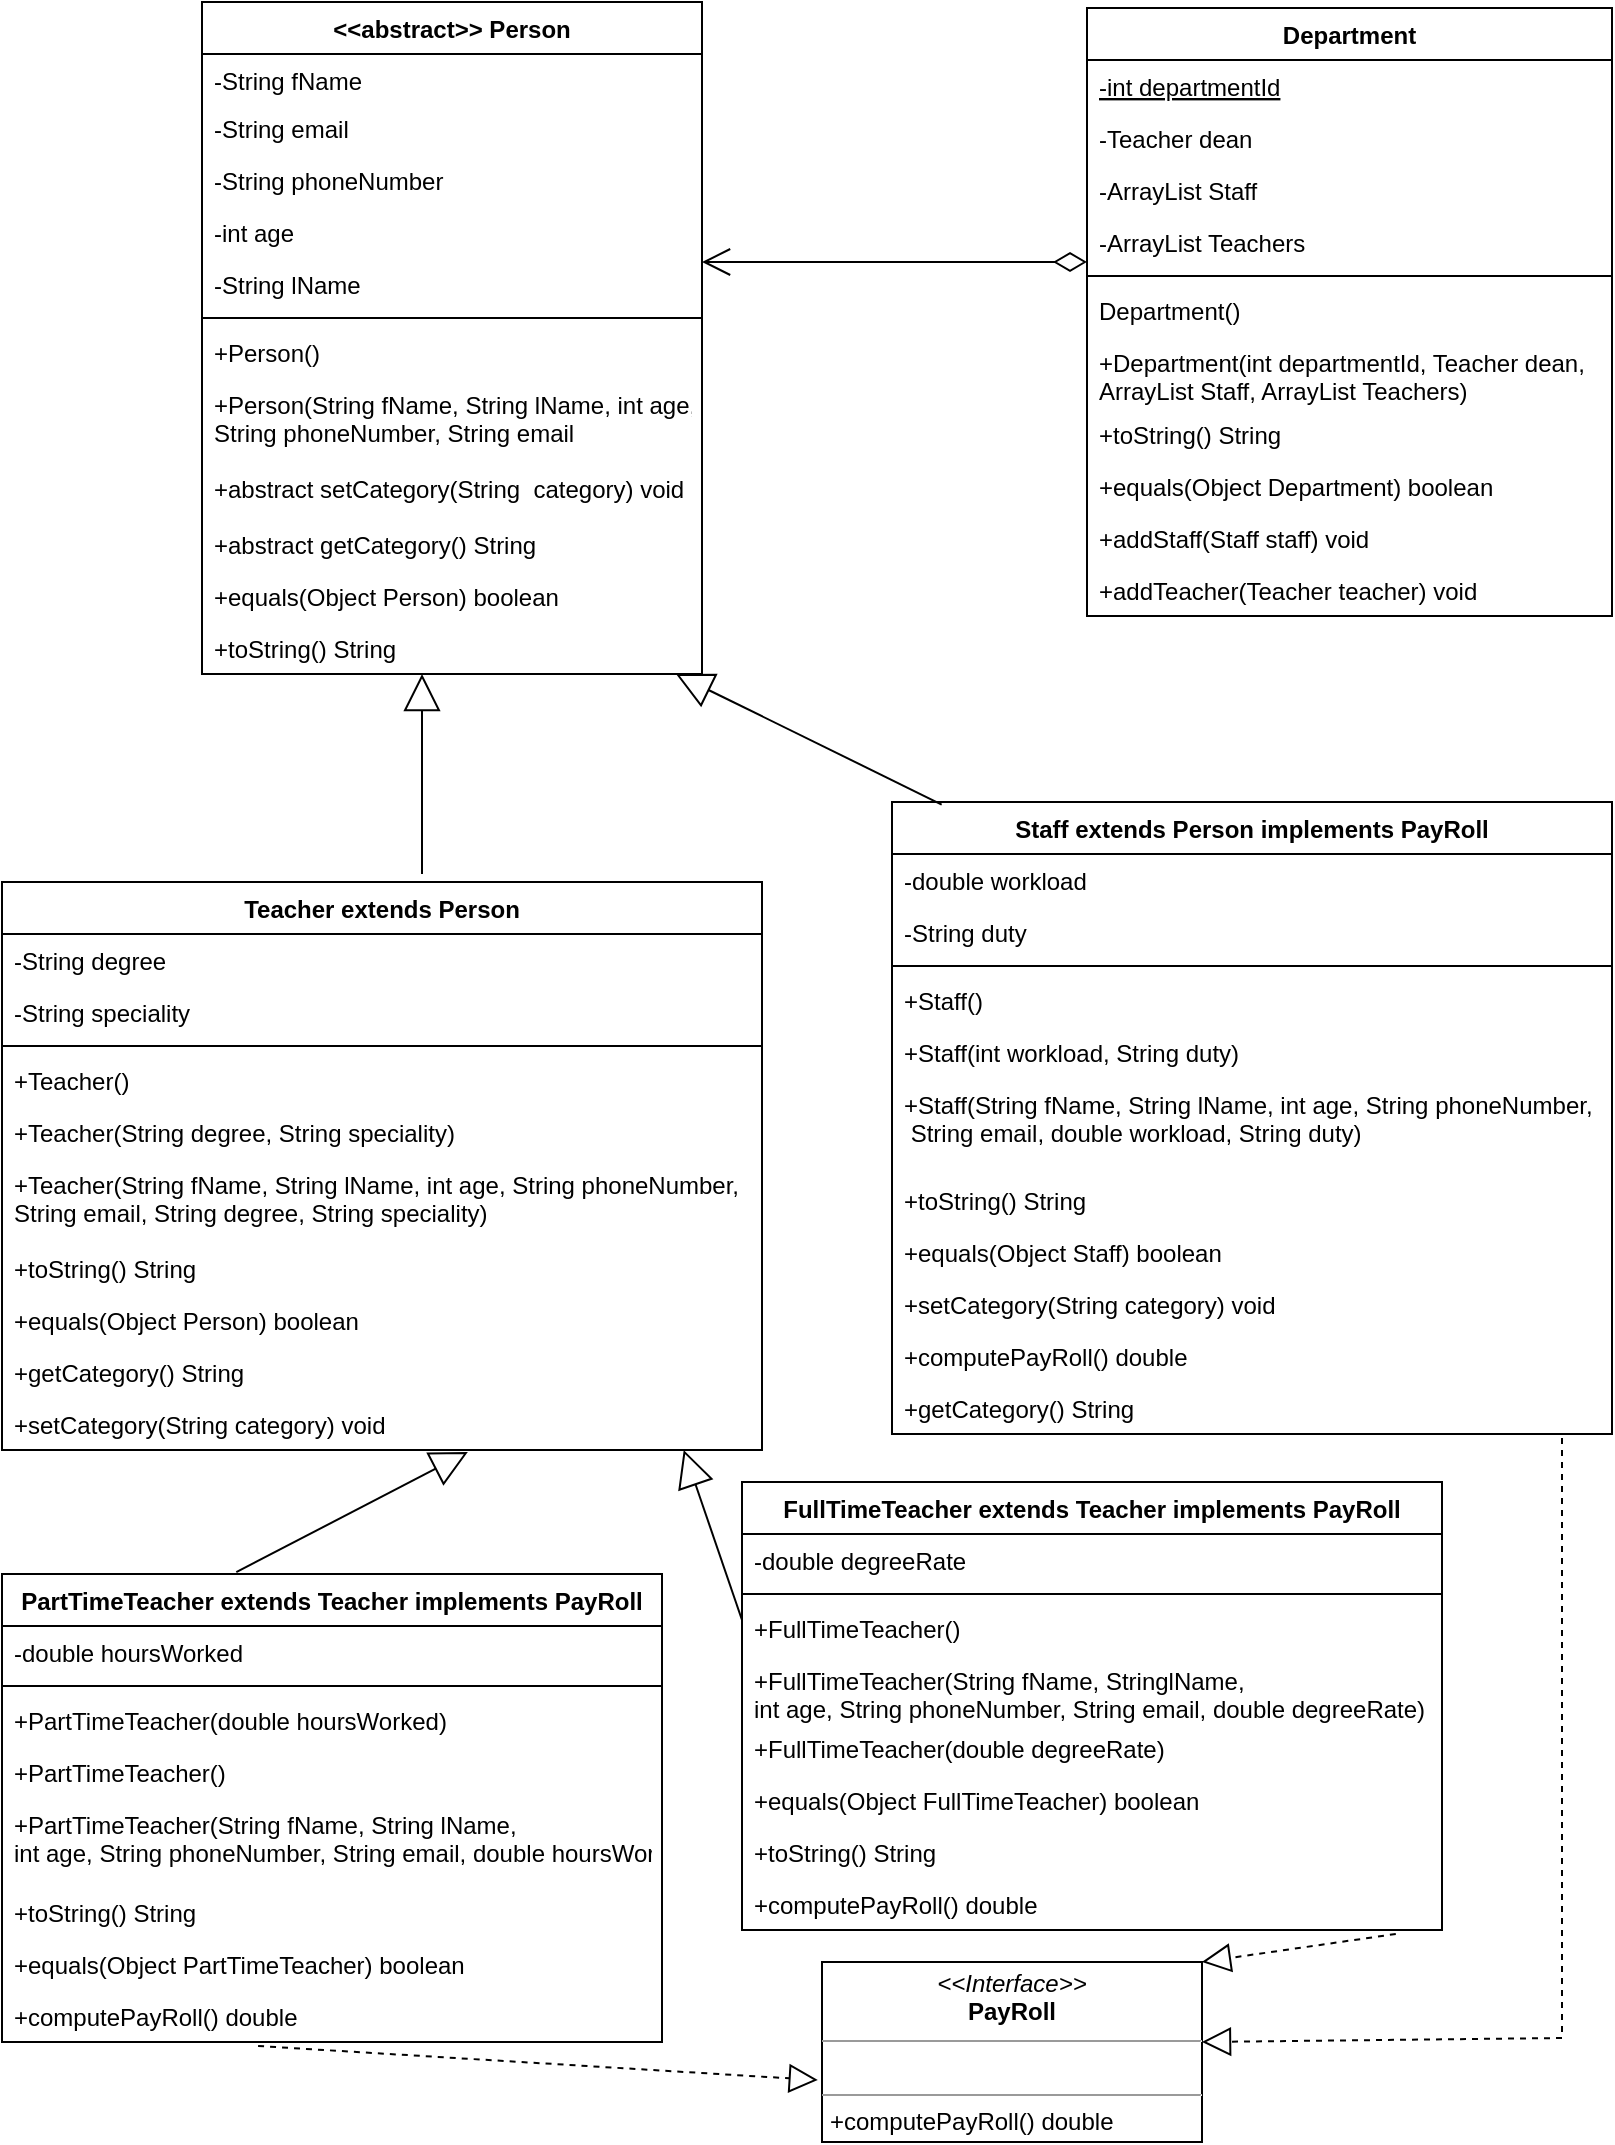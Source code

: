<mxfile version="17.1.3" type="device"><diagram id="_r0ypaU-ET4BjyqTSAOk" name="Page-1"><mxGraphModel dx="946" dy="614" grid="1" gridSize="10" guides="1" tooltips="1" connect="1" arrows="1" fold="1" page="1" pageScale="1" pageWidth="850" pageHeight="1100" math="0" shadow="0"><root><mxCell id="0"/><mxCell id="1" parent="0"/><mxCell id="oNhQnRxZa8YNGMyZLWSK-1" value="&lt;&lt;abstract&gt;&gt; Person" style="swimlane;fontStyle=1;align=center;verticalAlign=top;childLayout=stackLayout;horizontal=1;startSize=26;horizontalStack=0;resizeParent=1;resizeParentMax=0;resizeLast=0;collapsible=1;marginBottom=0;" parent="1" vertex="1"><mxGeometry x="130" y="10" width="250" height="336" as="geometry"/></mxCell><mxCell id="oNhQnRxZa8YNGMyZLWSK-2" value="-String fName" style="text;strokeColor=none;fillColor=none;align=left;verticalAlign=top;spacingLeft=4;spacingRight=4;overflow=hidden;rotatable=0;points=[[0,0.5],[1,0.5]];portConstraint=eastwest;" parent="oNhQnRxZa8YNGMyZLWSK-1" vertex="1"><mxGeometry y="26" width="250" height="24" as="geometry"/></mxCell><mxCell id="oNhQnRxZa8YNGMyZLWSK-7" value="-String email" style="text;strokeColor=none;fillColor=none;align=left;verticalAlign=top;spacingLeft=4;spacingRight=4;overflow=hidden;rotatable=0;points=[[0,0.5],[1,0.5]];portConstraint=eastwest;" parent="oNhQnRxZa8YNGMyZLWSK-1" vertex="1"><mxGeometry y="50" width="250" height="26" as="geometry"/></mxCell><mxCell id="oNhQnRxZa8YNGMyZLWSK-6" value="-String phoneNumber" style="text;strokeColor=none;fillColor=none;align=left;verticalAlign=top;spacingLeft=4;spacingRight=4;overflow=hidden;rotatable=0;points=[[0,0.5],[1,0.5]];portConstraint=eastwest;" parent="oNhQnRxZa8YNGMyZLWSK-1" vertex="1"><mxGeometry y="76" width="250" height="26" as="geometry"/></mxCell><mxCell id="oNhQnRxZa8YNGMyZLWSK-8" value="-int age" style="text;strokeColor=none;fillColor=none;align=left;verticalAlign=top;spacingLeft=4;spacingRight=4;overflow=hidden;rotatable=0;points=[[0,0.5],[1,0.5]];portConstraint=eastwest;" parent="oNhQnRxZa8YNGMyZLWSK-1" vertex="1"><mxGeometry y="102" width="250" height="26" as="geometry"/></mxCell><mxCell id="oNhQnRxZa8YNGMyZLWSK-5" value="-String lName" style="text;strokeColor=none;fillColor=none;align=left;verticalAlign=top;spacingLeft=4;spacingRight=4;overflow=hidden;rotatable=0;points=[[0,0.5],[1,0.5]];portConstraint=eastwest;" parent="oNhQnRxZa8YNGMyZLWSK-1" vertex="1"><mxGeometry y="128" width="250" height="26" as="geometry"/></mxCell><mxCell id="oNhQnRxZa8YNGMyZLWSK-3" value="" style="line;strokeWidth=1;fillColor=none;align=left;verticalAlign=middle;spacingTop=-1;spacingLeft=3;spacingRight=3;rotatable=0;labelPosition=right;points=[];portConstraint=eastwest;" parent="oNhQnRxZa8YNGMyZLWSK-1" vertex="1"><mxGeometry y="154" width="250" height="8" as="geometry"/></mxCell><mxCell id="oNhQnRxZa8YNGMyZLWSK-68" value="+Person()" style="text;strokeColor=none;fillColor=none;align=left;verticalAlign=top;spacingLeft=4;spacingRight=4;overflow=hidden;rotatable=0;points=[[0,0.5],[1,0.5]];portConstraint=eastwest;" parent="oNhQnRxZa8YNGMyZLWSK-1" vertex="1"><mxGeometry y="162" width="250" height="26" as="geometry"/></mxCell><mxCell id="oNhQnRxZa8YNGMyZLWSK-69" value="+Person(String fName, String lName, int age,&#10;String phoneNumber, String email" style="text;strokeColor=none;fillColor=none;align=left;verticalAlign=top;spacingLeft=4;spacingRight=4;overflow=hidden;rotatable=0;points=[[0,0.5],[1,0.5]];portConstraint=eastwest;" parent="oNhQnRxZa8YNGMyZLWSK-1" vertex="1"><mxGeometry y="188" width="250" height="42" as="geometry"/></mxCell><mxCell id="oNhQnRxZa8YNGMyZLWSK-4" value="+abstract setCategory(String  category) void" style="text;strokeColor=none;fillColor=none;align=left;verticalAlign=top;spacingLeft=4;spacingRight=4;overflow=hidden;rotatable=0;points=[[0,0.5],[1,0.5]];portConstraint=eastwest;" parent="oNhQnRxZa8YNGMyZLWSK-1" vertex="1"><mxGeometry y="230" width="250" height="28" as="geometry"/></mxCell><mxCell id="3FqO62ikNjd26HFCESu3-1" value="+abstract getCategory() String" style="text;strokeColor=none;fillColor=none;align=left;verticalAlign=top;spacingLeft=4;spacingRight=4;overflow=hidden;rotatable=0;points=[[0,0.5],[1,0.5]];portConstraint=eastwest;" vertex="1" parent="oNhQnRxZa8YNGMyZLWSK-1"><mxGeometry y="258" width="250" height="26" as="geometry"/></mxCell><mxCell id="oNhQnRxZa8YNGMyZLWSK-14" value="+equals(Object Person) boolean" style="text;strokeColor=none;fillColor=none;align=left;verticalAlign=top;spacingLeft=4;spacingRight=4;overflow=hidden;rotatable=0;points=[[0,0.5],[1,0.5]];portConstraint=eastwest;" parent="oNhQnRxZa8YNGMyZLWSK-1" vertex="1"><mxGeometry y="284" width="250" height="26" as="geometry"/></mxCell><mxCell id="oNhQnRxZa8YNGMyZLWSK-13" value="+toString() String" style="text;strokeColor=none;fillColor=none;align=left;verticalAlign=top;spacingLeft=4;spacingRight=4;overflow=hidden;rotatable=0;points=[[0,0.5],[1,0.5]];portConstraint=eastwest;" parent="oNhQnRxZa8YNGMyZLWSK-1" vertex="1"><mxGeometry y="310" width="250" height="26" as="geometry"/></mxCell><mxCell id="oNhQnRxZa8YNGMyZLWSK-9" value="Teacher extends Person" style="swimlane;fontStyle=1;align=center;verticalAlign=top;childLayout=stackLayout;horizontal=1;startSize=26;horizontalStack=0;resizeParent=1;resizeParentMax=0;resizeLast=0;collapsible=1;marginBottom=0;" parent="1" vertex="1"><mxGeometry x="30" y="450" width="380" height="284" as="geometry"/></mxCell><mxCell id="oNhQnRxZa8YNGMyZLWSK-15" value="-String degree" style="text;strokeColor=none;fillColor=none;align=left;verticalAlign=top;spacingLeft=4;spacingRight=4;overflow=hidden;rotatable=0;points=[[0,0.5],[1,0.5]];portConstraint=eastwest;" parent="oNhQnRxZa8YNGMyZLWSK-9" vertex="1"><mxGeometry y="26" width="380" height="26" as="geometry"/></mxCell><mxCell id="oNhQnRxZa8YNGMyZLWSK-10" value="-String speciality" style="text;strokeColor=none;fillColor=none;align=left;verticalAlign=top;spacingLeft=4;spacingRight=4;overflow=hidden;rotatable=0;points=[[0,0.5],[1,0.5]];portConstraint=eastwest;" parent="oNhQnRxZa8YNGMyZLWSK-9" vertex="1"><mxGeometry y="52" width="380" height="26" as="geometry"/></mxCell><mxCell id="oNhQnRxZa8YNGMyZLWSK-11" value="" style="line;strokeWidth=1;fillColor=none;align=left;verticalAlign=middle;spacingTop=-1;spacingLeft=3;spacingRight=3;rotatable=0;labelPosition=right;points=[];portConstraint=eastwest;" parent="oNhQnRxZa8YNGMyZLWSK-9" vertex="1"><mxGeometry y="78" width="380" height="8" as="geometry"/></mxCell><mxCell id="oNhQnRxZa8YNGMyZLWSK-22" value="+Teacher()" style="text;strokeColor=none;fillColor=none;align=left;verticalAlign=top;spacingLeft=4;spacingRight=4;overflow=hidden;rotatable=0;points=[[0,0.5],[1,0.5]];portConstraint=eastwest;" parent="oNhQnRxZa8YNGMyZLWSK-9" vertex="1"><mxGeometry y="86" width="380" height="26" as="geometry"/></mxCell><mxCell id="oNhQnRxZa8YNGMyZLWSK-24" value="+Teacher(String degree, String speciality)" style="text;strokeColor=none;fillColor=none;align=left;verticalAlign=top;spacingLeft=4;spacingRight=4;overflow=hidden;rotatable=0;points=[[0,0.5],[1,0.5]];portConstraint=eastwest;" parent="oNhQnRxZa8YNGMyZLWSK-9" vertex="1"><mxGeometry y="112" width="380" height="26" as="geometry"/></mxCell><mxCell id="oNhQnRxZa8YNGMyZLWSK-23" value="+Teacher(String fName, String lName, int age, String phoneNumber,&#10;String email, String degree, String speciality)" style="text;strokeColor=none;fillColor=none;align=left;verticalAlign=top;spacingLeft=4;spacingRight=4;overflow=hidden;rotatable=0;points=[[0,0.5],[1,0.5]];portConstraint=eastwest;" parent="oNhQnRxZa8YNGMyZLWSK-9" vertex="1"><mxGeometry y="138" width="380" height="42" as="geometry"/></mxCell><mxCell id="oNhQnRxZa8YNGMyZLWSK-12" value="+toString() String" style="text;strokeColor=none;fillColor=none;align=left;verticalAlign=top;spacingLeft=4;spacingRight=4;overflow=hidden;rotatable=0;points=[[0,0.5],[1,0.5]];portConstraint=eastwest;" parent="oNhQnRxZa8YNGMyZLWSK-9" vertex="1"><mxGeometry y="180" width="380" height="26" as="geometry"/></mxCell><mxCell id="oNhQnRxZa8YNGMyZLWSK-17" value="+equals(Object Person) boolean" style="text;strokeColor=none;fillColor=none;align=left;verticalAlign=top;spacingLeft=4;spacingRight=4;overflow=hidden;rotatable=0;points=[[0,0.5],[1,0.5]];portConstraint=eastwest;" parent="oNhQnRxZa8YNGMyZLWSK-9" vertex="1"><mxGeometry y="206" width="380" height="26" as="geometry"/></mxCell><mxCell id="3FqO62ikNjd26HFCESu3-3" value="+getCategory() String" style="text;strokeColor=none;fillColor=none;align=left;verticalAlign=top;spacingLeft=4;spacingRight=4;overflow=hidden;rotatable=0;points=[[0,0.5],[1,0.5]];portConstraint=eastwest;" vertex="1" parent="oNhQnRxZa8YNGMyZLWSK-9"><mxGeometry y="232" width="380" height="26" as="geometry"/></mxCell><mxCell id="3FqO62ikNjd26HFCESu3-2" value="+setCategory(String category) void" style="text;strokeColor=none;fillColor=none;align=left;verticalAlign=top;spacingLeft=4;spacingRight=4;overflow=hidden;rotatable=0;points=[[0,0.5],[1,0.5]];portConstraint=eastwest;" vertex="1" parent="oNhQnRxZa8YNGMyZLWSK-9"><mxGeometry y="258" width="380" height="26" as="geometry"/></mxCell><mxCell id="oNhQnRxZa8YNGMyZLWSK-18" value="Staff extends Person implements PayRoll" style="swimlane;fontStyle=1;align=center;verticalAlign=top;childLayout=stackLayout;horizontal=1;startSize=26;horizontalStack=0;resizeParent=1;resizeParentMax=0;resizeLast=0;collapsible=1;marginBottom=0;" parent="1" vertex="1"><mxGeometry x="475" y="410" width="360" height="316" as="geometry"/></mxCell><mxCell id="oNhQnRxZa8YNGMyZLWSK-25" value="-double workload" style="text;strokeColor=none;fillColor=none;align=left;verticalAlign=top;spacingLeft=4;spacingRight=4;overflow=hidden;rotatable=0;points=[[0,0.5],[1,0.5]];portConstraint=eastwest;" parent="oNhQnRxZa8YNGMyZLWSK-18" vertex="1"><mxGeometry y="26" width="360" height="26" as="geometry"/></mxCell><mxCell id="oNhQnRxZa8YNGMyZLWSK-19" value="-String duty" style="text;strokeColor=none;fillColor=none;align=left;verticalAlign=top;spacingLeft=4;spacingRight=4;overflow=hidden;rotatable=0;points=[[0,0.5],[1,0.5]];portConstraint=eastwest;" parent="oNhQnRxZa8YNGMyZLWSK-18" vertex="1"><mxGeometry y="52" width="360" height="26" as="geometry"/></mxCell><mxCell id="oNhQnRxZa8YNGMyZLWSK-20" value="" style="line;strokeWidth=1;fillColor=none;align=left;verticalAlign=middle;spacingTop=-1;spacingLeft=3;spacingRight=3;rotatable=0;labelPosition=right;points=[];portConstraint=eastwest;" parent="oNhQnRxZa8YNGMyZLWSK-18" vertex="1"><mxGeometry y="78" width="360" height="8" as="geometry"/></mxCell><mxCell id="oNhQnRxZa8YNGMyZLWSK-40" value="+Staff()" style="text;strokeColor=none;fillColor=none;align=left;verticalAlign=top;spacingLeft=4;spacingRight=4;overflow=hidden;rotatable=0;points=[[0,0.5],[1,0.5]];portConstraint=eastwest;" parent="oNhQnRxZa8YNGMyZLWSK-18" vertex="1"><mxGeometry y="86" width="360" height="26" as="geometry"/></mxCell><mxCell id="oNhQnRxZa8YNGMyZLWSK-21" value="+Staff(int workload, String duty)" style="text;strokeColor=none;fillColor=none;align=left;verticalAlign=top;spacingLeft=4;spacingRight=4;overflow=hidden;rotatable=0;points=[[0,0.5],[1,0.5]];portConstraint=eastwest;" parent="oNhQnRxZa8YNGMyZLWSK-18" vertex="1"><mxGeometry y="112" width="360" height="26" as="geometry"/></mxCell><mxCell id="oNhQnRxZa8YNGMyZLWSK-36" value="+Staff(String fName, String lName, int age, String phoneNumber,&#10; String email, double workload, String duty)" style="text;strokeColor=none;fillColor=none;align=left;verticalAlign=top;spacingLeft=4;spacingRight=4;overflow=hidden;rotatable=0;points=[[0,0.5],[1,0.5]];portConstraint=eastwest;" parent="oNhQnRxZa8YNGMyZLWSK-18" vertex="1"><mxGeometry y="138" width="360" height="48" as="geometry"/></mxCell><mxCell id="oNhQnRxZa8YNGMyZLWSK-44" value="+toString() String" style="text;strokeColor=none;fillColor=none;align=left;verticalAlign=top;spacingLeft=4;spacingRight=4;overflow=hidden;rotatable=0;points=[[0,0.5],[1,0.5]];portConstraint=eastwest;" parent="oNhQnRxZa8YNGMyZLWSK-18" vertex="1"><mxGeometry y="186" width="360" height="26" as="geometry"/></mxCell><mxCell id="oNhQnRxZa8YNGMyZLWSK-45" value="+equals(Object Staff) boolean" style="text;strokeColor=none;fillColor=none;align=left;verticalAlign=top;spacingLeft=4;spacingRight=4;overflow=hidden;rotatable=0;points=[[0,0.5],[1,0.5]];portConstraint=eastwest;" parent="oNhQnRxZa8YNGMyZLWSK-18" vertex="1"><mxGeometry y="212" width="360" height="26" as="geometry"/></mxCell><mxCell id="3FqO62ikNjd26HFCESu3-5" value="+setCategory(String category) void" style="text;strokeColor=none;fillColor=none;align=left;verticalAlign=top;spacingLeft=4;spacingRight=4;overflow=hidden;rotatable=0;points=[[0,0.5],[1,0.5]];portConstraint=eastwest;" vertex="1" parent="oNhQnRxZa8YNGMyZLWSK-18"><mxGeometry y="238" width="360" height="26" as="geometry"/></mxCell><mxCell id="3FqO62ikNjd26HFCESu3-11" value="+computePayRoll() double" style="text;strokeColor=none;fillColor=none;align=left;verticalAlign=top;spacingLeft=4;spacingRight=4;overflow=hidden;rotatable=0;points=[[0,0.5],[1,0.5]];portConstraint=eastwest;" vertex="1" parent="oNhQnRxZa8YNGMyZLWSK-18"><mxGeometry y="264" width="360" height="26" as="geometry"/></mxCell><mxCell id="3FqO62ikNjd26HFCESu3-6" value="+getCategory() String" style="text;strokeColor=none;fillColor=none;align=left;verticalAlign=top;spacingLeft=4;spacingRight=4;overflow=hidden;rotatable=0;points=[[0,0.5],[1,0.5]];portConstraint=eastwest;" vertex="1" parent="oNhQnRxZa8YNGMyZLWSK-18"><mxGeometry y="290" width="360" height="26" as="geometry"/></mxCell><mxCell id="oNhQnRxZa8YNGMyZLWSK-27" value="&lt;p style=&quot;margin: 0px ; margin-top: 4px ; text-align: center&quot;&gt;&lt;i&gt;&amp;lt;&amp;lt;Interface&amp;gt;&amp;gt;&lt;/i&gt;&lt;br&gt;&lt;b&gt;PayRoll&lt;/b&gt;&lt;/p&gt;&lt;hr size=&quot;1&quot;&gt;&lt;p style=&quot;margin: 0px ; margin-left: 4px&quot;&gt;&lt;br&gt;&lt;/p&gt;&lt;hr size=&quot;1&quot;&gt;&lt;p style=&quot;margin: 0px ; margin-left: 4px&quot;&gt;+computePayRoll() double&lt;/p&gt;" style="verticalAlign=top;align=left;overflow=fill;fontSize=12;fontFamily=Helvetica;html=1;" parent="1" vertex="1"><mxGeometry x="440" y="990" width="190" height="90" as="geometry"/></mxCell><mxCell id="oNhQnRxZa8YNGMyZLWSK-32" value="FullTimeTeacher extends Teacher implements PayRoll" style="swimlane;fontStyle=1;align=center;verticalAlign=top;childLayout=stackLayout;horizontal=1;startSize=26;horizontalStack=0;resizeParent=1;resizeParentMax=0;resizeLast=0;collapsible=1;marginBottom=0;" parent="1" vertex="1"><mxGeometry x="400" y="750" width="350" height="224" as="geometry"/></mxCell><mxCell id="oNhQnRxZa8YNGMyZLWSK-33" value="-double degreeRate" style="text;strokeColor=none;fillColor=none;align=left;verticalAlign=top;spacingLeft=4;spacingRight=4;overflow=hidden;rotatable=0;points=[[0,0.5],[1,0.5]];portConstraint=eastwest;" parent="oNhQnRxZa8YNGMyZLWSK-32" vertex="1"><mxGeometry y="26" width="350" height="26" as="geometry"/></mxCell><mxCell id="oNhQnRxZa8YNGMyZLWSK-34" value="" style="line;strokeWidth=1;fillColor=none;align=left;verticalAlign=middle;spacingTop=-1;spacingLeft=3;spacingRight=3;rotatable=0;labelPosition=right;points=[];portConstraint=eastwest;" parent="oNhQnRxZa8YNGMyZLWSK-32" vertex="1"><mxGeometry y="52" width="350" height="8" as="geometry"/></mxCell><mxCell id="oNhQnRxZa8YNGMyZLWSK-35" value="+FullTimeTeacher()" style="text;strokeColor=none;fillColor=none;align=left;verticalAlign=top;spacingLeft=4;spacingRight=4;overflow=hidden;rotatable=0;points=[[0,0.5],[1,0.5]];portConstraint=eastwest;" parent="oNhQnRxZa8YNGMyZLWSK-32" vertex="1"><mxGeometry y="60" width="350" height="26" as="geometry"/></mxCell><mxCell id="oNhQnRxZa8YNGMyZLWSK-47" value="+FullTimeTeacher(String fName, StringlName,&#10;int age, String phoneNumber, String email, double degreeRate)" style="text;strokeColor=none;fillColor=none;align=left;verticalAlign=top;spacingLeft=4;spacingRight=4;overflow=hidden;rotatable=0;points=[[0,0.5],[1,0.5]];portConstraint=eastwest;" parent="oNhQnRxZa8YNGMyZLWSK-32" vertex="1"><mxGeometry y="86" width="350" height="34" as="geometry"/></mxCell><mxCell id="oNhQnRxZa8YNGMyZLWSK-46" value="+FullTimeTeacher(double degreeRate)" style="text;strokeColor=none;fillColor=none;align=left;verticalAlign=top;spacingLeft=4;spacingRight=4;overflow=hidden;rotatable=0;points=[[0,0.5],[1,0.5]];portConstraint=eastwest;" parent="oNhQnRxZa8YNGMyZLWSK-32" vertex="1"><mxGeometry y="120" width="350" height="26" as="geometry"/></mxCell><mxCell id="oNhQnRxZa8YNGMyZLWSK-49" value="+equals(Object FullTimeTeacher) boolean" style="text;strokeColor=none;fillColor=none;align=left;verticalAlign=top;spacingLeft=4;spacingRight=4;overflow=hidden;rotatable=0;points=[[0,0.5],[1,0.5]];portConstraint=eastwest;" parent="oNhQnRxZa8YNGMyZLWSK-32" vertex="1"><mxGeometry y="146" width="350" height="26" as="geometry"/></mxCell><mxCell id="oNhQnRxZa8YNGMyZLWSK-48" value="+toString() String" style="text;strokeColor=none;fillColor=none;align=left;verticalAlign=top;spacingLeft=4;spacingRight=4;overflow=hidden;rotatable=0;points=[[0,0.5],[1,0.5]];portConstraint=eastwest;" parent="oNhQnRxZa8YNGMyZLWSK-32" vertex="1"><mxGeometry y="172" width="350" height="26" as="geometry"/></mxCell><mxCell id="oNhQnRxZa8YNGMyZLWSK-58" value="+computePayRoll() double" style="text;strokeColor=none;fillColor=none;align=left;verticalAlign=top;spacingLeft=4;spacingRight=4;overflow=hidden;rotatable=0;points=[[0,0.5],[1,0.5]];portConstraint=eastwest;" parent="oNhQnRxZa8YNGMyZLWSK-32" vertex="1"><mxGeometry y="198" width="350" height="26" as="geometry"/></mxCell><mxCell id="oNhQnRxZa8YNGMyZLWSK-51" value="Department" style="swimlane;fontStyle=1;align=center;verticalAlign=top;childLayout=stackLayout;horizontal=1;startSize=26;horizontalStack=0;resizeParent=1;resizeParentMax=0;resizeLast=0;collapsible=1;marginBottom=0;" parent="1" vertex="1"><mxGeometry x="572.5" y="13" width="262.5" height="304" as="geometry"/></mxCell><mxCell id="oNhQnRxZa8YNGMyZLWSK-52" value="-int departmentId" style="text;strokeColor=none;fillColor=none;align=left;verticalAlign=top;spacingLeft=4;spacingRight=4;overflow=hidden;rotatable=0;points=[[0,0.5],[1,0.5]];portConstraint=eastwest;fontStyle=4" parent="oNhQnRxZa8YNGMyZLWSK-51" vertex="1"><mxGeometry y="26" width="262.5" height="26" as="geometry"/></mxCell><mxCell id="oNhQnRxZa8YNGMyZLWSK-60" value="-Teacher dean" style="text;strokeColor=none;fillColor=none;align=left;verticalAlign=top;spacingLeft=4;spacingRight=4;overflow=hidden;rotatable=0;points=[[0,0.5],[1,0.5]];portConstraint=eastwest;" parent="oNhQnRxZa8YNGMyZLWSK-51" vertex="1"><mxGeometry y="52" width="262.5" height="26" as="geometry"/></mxCell><mxCell id="oNhQnRxZa8YNGMyZLWSK-56" value="-ArrayList Staff" style="text;strokeColor=none;fillColor=none;align=left;verticalAlign=top;spacingLeft=4;spacingRight=4;overflow=hidden;rotatable=0;points=[[0,0.5],[1,0.5]];portConstraint=eastwest;" parent="oNhQnRxZa8YNGMyZLWSK-51" vertex="1"><mxGeometry y="78" width="262.5" height="26" as="geometry"/></mxCell><mxCell id="oNhQnRxZa8YNGMyZLWSK-55" value="-ArrayList Teachers" style="text;strokeColor=none;fillColor=none;align=left;verticalAlign=top;spacingLeft=4;spacingRight=4;overflow=hidden;rotatable=0;points=[[0,0.5],[1,0.5]];portConstraint=eastwest;" parent="oNhQnRxZa8YNGMyZLWSK-51" vertex="1"><mxGeometry y="104" width="262.5" height="26" as="geometry"/></mxCell><mxCell id="oNhQnRxZa8YNGMyZLWSK-53" value="" style="line;strokeWidth=1;fillColor=none;align=left;verticalAlign=middle;spacingTop=-1;spacingLeft=3;spacingRight=3;rotatable=0;labelPosition=right;points=[];portConstraint=eastwest;" parent="oNhQnRxZa8YNGMyZLWSK-51" vertex="1"><mxGeometry y="130" width="262.5" height="8" as="geometry"/></mxCell><mxCell id="oNhQnRxZa8YNGMyZLWSK-61" value="Department()" style="text;strokeColor=none;fillColor=none;align=left;verticalAlign=top;spacingLeft=4;spacingRight=4;overflow=hidden;rotatable=0;points=[[0,0.5],[1,0.5]];portConstraint=eastwest;" parent="oNhQnRxZa8YNGMyZLWSK-51" vertex="1"><mxGeometry y="138" width="262.5" height="26" as="geometry"/></mxCell><mxCell id="oNhQnRxZa8YNGMyZLWSK-62" value="+Department(int departmentId, Teacher dean,&#10;ArrayList Staff, ArrayList Teachers)" style="text;strokeColor=none;fillColor=none;align=left;verticalAlign=top;spacingLeft=4;spacingRight=4;overflow=hidden;rotatable=0;points=[[0,0.5],[1,0.5]];portConstraint=eastwest;" parent="oNhQnRxZa8YNGMyZLWSK-51" vertex="1"><mxGeometry y="164" width="262.5" height="36" as="geometry"/></mxCell><mxCell id="oNhQnRxZa8YNGMyZLWSK-54" value="+toString() String" style="text;strokeColor=none;fillColor=none;align=left;verticalAlign=top;spacingLeft=4;spacingRight=4;overflow=hidden;rotatable=0;points=[[0,0.5],[1,0.5]];portConstraint=eastwest;" parent="oNhQnRxZa8YNGMyZLWSK-51" vertex="1"><mxGeometry y="200" width="262.5" height="26" as="geometry"/></mxCell><mxCell id="oNhQnRxZa8YNGMyZLWSK-59" value="+equals(Object Department) boolean" style="text;strokeColor=none;fillColor=none;align=left;verticalAlign=top;spacingLeft=4;spacingRight=4;overflow=hidden;rotatable=0;points=[[0,0.5],[1,0.5]];portConstraint=eastwest;" parent="oNhQnRxZa8YNGMyZLWSK-51" vertex="1"><mxGeometry y="226" width="262.5" height="26" as="geometry"/></mxCell><mxCell id="oNhQnRxZa8YNGMyZLWSK-66" value="+addStaff(Staff staff) void" style="text;strokeColor=none;fillColor=none;align=left;verticalAlign=top;spacingLeft=4;spacingRight=4;overflow=hidden;rotatable=0;points=[[0,0.5],[1,0.5]];portConstraint=eastwest;" parent="oNhQnRxZa8YNGMyZLWSK-51" vertex="1"><mxGeometry y="252" width="262.5" height="26" as="geometry"/></mxCell><mxCell id="oNhQnRxZa8YNGMyZLWSK-65" value="+addTeacher(Teacher teacher) void" style="text;strokeColor=none;fillColor=none;align=left;verticalAlign=top;spacingLeft=4;spacingRight=4;overflow=hidden;rotatable=0;points=[[0,0.5],[1,0.5]];portConstraint=eastwest;" parent="oNhQnRxZa8YNGMyZLWSK-51" vertex="1"><mxGeometry y="278" width="262.5" height="26" as="geometry"/></mxCell><mxCell id="oNhQnRxZa8YNGMyZLWSK-74" value="" style="endArrow=block;dashed=1;endFill=0;endSize=12;html=1;rounded=0;exitX=0.388;exitY=1.077;exitDx=0;exitDy=0;exitPerimeter=0;entryX=-0.011;entryY=0.656;entryDx=0;entryDy=0;entryPerimeter=0;" parent="1" source="oNhQnRxZa8YNGMyZLWSK-57" target="oNhQnRxZa8YNGMyZLWSK-27" edge="1"><mxGeometry width="160" relative="1" as="geometry"><mxPoint x="90" y="1040" as="sourcePoint"/><mxPoint x="170" y="1090" as="targetPoint"/></mxGeometry></mxCell><mxCell id="oNhQnRxZa8YNGMyZLWSK-75" value="" style="endArrow=block;dashed=1;endFill=0;endSize=12;html=1;rounded=0;exitX=0.934;exitY=1.077;exitDx=0;exitDy=0;exitPerimeter=0;entryX=1;entryY=0;entryDx=0;entryDy=0;" parent="1" source="oNhQnRxZa8YNGMyZLWSK-58" target="oNhQnRxZa8YNGMyZLWSK-27" edge="1"><mxGeometry width="160" relative="1" as="geometry"><mxPoint x="560" y="1050" as="sourcePoint"/><mxPoint x="310" y="1070" as="targetPoint"/></mxGeometry></mxCell><mxCell id="oNhQnRxZa8YNGMyZLWSK-76" value="" style="endArrow=block;dashed=1;endFill=0;endSize=12;html=1;rounded=0;entryX=1;entryY=0.5;entryDx=0;entryDy=0;" parent="1" edge="1"><mxGeometry width="160" relative="1" as="geometry"><mxPoint x="810" y="728" as="sourcePoint"/><mxPoint x="630" y="1030" as="targetPoint"/><Array as="points"><mxPoint x="810" y="758"/><mxPoint x="810" y="1028"/></Array></mxGeometry></mxCell><mxCell id="oNhQnRxZa8YNGMyZLWSK-80" value="" style="endArrow=block;endSize=16;endFill=0;html=1;rounded=0;" parent="1" edge="1"><mxGeometry width="160" relative="1" as="geometry"><mxPoint x="240" y="446" as="sourcePoint"/><mxPoint x="240" y="346" as="targetPoint"/></mxGeometry></mxCell><mxCell id="oNhQnRxZa8YNGMyZLWSK-81" value="" style="endArrow=block;endSize=16;endFill=0;html=1;rounded=0;exitX=0.069;exitY=0.004;exitDx=0;exitDy=0;exitPerimeter=0;entryX=0.948;entryY=1;entryDx=0;entryDy=0;entryPerimeter=0;" parent="1" source="oNhQnRxZa8YNGMyZLWSK-18" target="oNhQnRxZa8YNGMyZLWSK-13" edge="1"><mxGeometry width="160" relative="1" as="geometry"><mxPoint x="530" y="370" as="sourcePoint"/><mxPoint x="500" y="320" as="targetPoint"/></mxGeometry></mxCell><mxCell id="oNhQnRxZa8YNGMyZLWSK-86" value="" style="endArrow=open;html=1;endSize=12;startArrow=diamondThin;startSize=14;startFill=0;align=left;verticalAlign=bottom;rounded=0;" parent="1" edge="1"><mxGeometry x="-1" y="3" relative="1" as="geometry"><mxPoint x="572.5" y="140" as="sourcePoint"/><mxPoint x="380" y="140" as="targetPoint"/></mxGeometry></mxCell><mxCell id="oNhQnRxZa8YNGMyZLWSK-28" value="PartTimeTeacher extends Teacher implements PayRoll" style="swimlane;fontStyle=1;align=center;verticalAlign=top;childLayout=stackLayout;horizontal=1;startSize=26;horizontalStack=0;resizeParent=1;resizeParentMax=0;resizeLast=0;collapsible=1;marginBottom=0;" parent="1" vertex="1"><mxGeometry x="30" y="796" width="330" height="234" as="geometry"/></mxCell><mxCell id="oNhQnRxZa8YNGMyZLWSK-29" value="-double hoursWorked" style="text;strokeColor=none;fillColor=none;align=left;verticalAlign=top;spacingLeft=4;spacingRight=4;overflow=hidden;rotatable=0;points=[[0,0.5],[1,0.5]];portConstraint=eastwest;" parent="oNhQnRxZa8YNGMyZLWSK-28" vertex="1"><mxGeometry y="26" width="330" height="26" as="geometry"/></mxCell><mxCell id="oNhQnRxZa8YNGMyZLWSK-30" value="" style="line;strokeWidth=1;fillColor=none;align=left;verticalAlign=middle;spacingTop=-1;spacingLeft=3;spacingRight=3;rotatable=0;labelPosition=right;points=[];portConstraint=eastwest;" parent="oNhQnRxZa8YNGMyZLWSK-28" vertex="1"><mxGeometry y="52" width="330" height="8" as="geometry"/></mxCell><mxCell id="oNhQnRxZa8YNGMyZLWSK-42" value="+PartTimeTeacher(double hoursWorked)" style="text;strokeColor=none;fillColor=none;align=left;verticalAlign=top;spacingLeft=4;spacingRight=4;overflow=hidden;rotatable=0;points=[[0,0.5],[1,0.5]];portConstraint=eastwest;" parent="oNhQnRxZa8YNGMyZLWSK-28" vertex="1"><mxGeometry y="60" width="330" height="26" as="geometry"/></mxCell><mxCell id="oNhQnRxZa8YNGMyZLWSK-31" value="+PartTimeTeacher()" style="text;strokeColor=none;fillColor=none;align=left;verticalAlign=top;spacingLeft=4;spacingRight=4;overflow=hidden;rotatable=0;points=[[0,0.5],[1,0.5]];portConstraint=eastwest;" parent="oNhQnRxZa8YNGMyZLWSK-28" vertex="1"><mxGeometry y="86" width="330" height="26" as="geometry"/></mxCell><mxCell id="oNhQnRxZa8YNGMyZLWSK-41" value="+PartTimeTeacher(String fName, String lName,&#10;int age, String phoneNumber, String email, double hoursWorked)" style="text;strokeColor=none;fillColor=none;align=left;verticalAlign=top;spacingLeft=4;spacingRight=4;overflow=hidden;rotatable=0;points=[[0,0.5],[1,0.5]];portConstraint=eastwest;" parent="oNhQnRxZa8YNGMyZLWSK-28" vertex="1"><mxGeometry y="112" width="330" height="44" as="geometry"/></mxCell><mxCell id="oNhQnRxZa8YNGMyZLWSK-43" value="+toString() String" style="text;strokeColor=none;fillColor=none;align=left;verticalAlign=top;spacingLeft=4;spacingRight=4;overflow=hidden;rotatable=0;points=[[0,0.5],[1,0.5]];portConstraint=eastwest;" parent="oNhQnRxZa8YNGMyZLWSK-28" vertex="1"><mxGeometry y="156" width="330" height="26" as="geometry"/></mxCell><mxCell id="oNhQnRxZa8YNGMyZLWSK-50" value="+equals(Object PartTimeTeacher) boolean" style="text;strokeColor=none;fillColor=none;align=left;verticalAlign=top;spacingLeft=4;spacingRight=4;overflow=hidden;rotatable=0;points=[[0,0.5],[1,0.5]];portConstraint=eastwest;" parent="oNhQnRxZa8YNGMyZLWSK-28" vertex="1"><mxGeometry y="182" width="330" height="26" as="geometry"/></mxCell><mxCell id="oNhQnRxZa8YNGMyZLWSK-57" value="+computePayRoll() double" style="text;strokeColor=none;fillColor=none;align=left;verticalAlign=top;spacingLeft=4;spacingRight=4;overflow=hidden;rotatable=0;points=[[0,0.5],[1,0.5]];portConstraint=eastwest;" parent="oNhQnRxZa8YNGMyZLWSK-28" vertex="1"><mxGeometry y="208" width="330" height="26" as="geometry"/></mxCell><mxCell id="3FqO62ikNjd26HFCESu3-8" value="" style="endArrow=block;endSize=16;endFill=0;html=1;rounded=0;exitX=0.355;exitY=-0.004;exitDx=0;exitDy=0;exitPerimeter=0;entryX=0.613;entryY=1.038;entryDx=0;entryDy=0;entryPerimeter=0;" edge="1" parent="1" source="oNhQnRxZa8YNGMyZLWSK-28" target="3FqO62ikNjd26HFCESu3-2"><mxGeometry x="-0.625" y="50" width="160" relative="1" as="geometry"><mxPoint x="130" y="770" as="sourcePoint"/><mxPoint x="290" y="770" as="targetPoint"/><mxPoint as="offset"/></mxGeometry></mxCell><mxCell id="3FqO62ikNjd26HFCESu3-10" value="" style="endArrow=block;endSize=16;endFill=0;html=1;rounded=0;exitX=0;exitY=0.5;exitDx=0;exitDy=0;entryX=0.897;entryY=1.154;entryDx=0;entryDy=0;entryPerimeter=0;" edge="1" parent="1"><mxGeometry width="160" relative="1" as="geometry"><mxPoint x="400" y="819" as="sourcePoint"/><mxPoint x="370.86" y="734.004" as="targetPoint"/></mxGeometry></mxCell></root></mxGraphModel></diagram></mxfile>